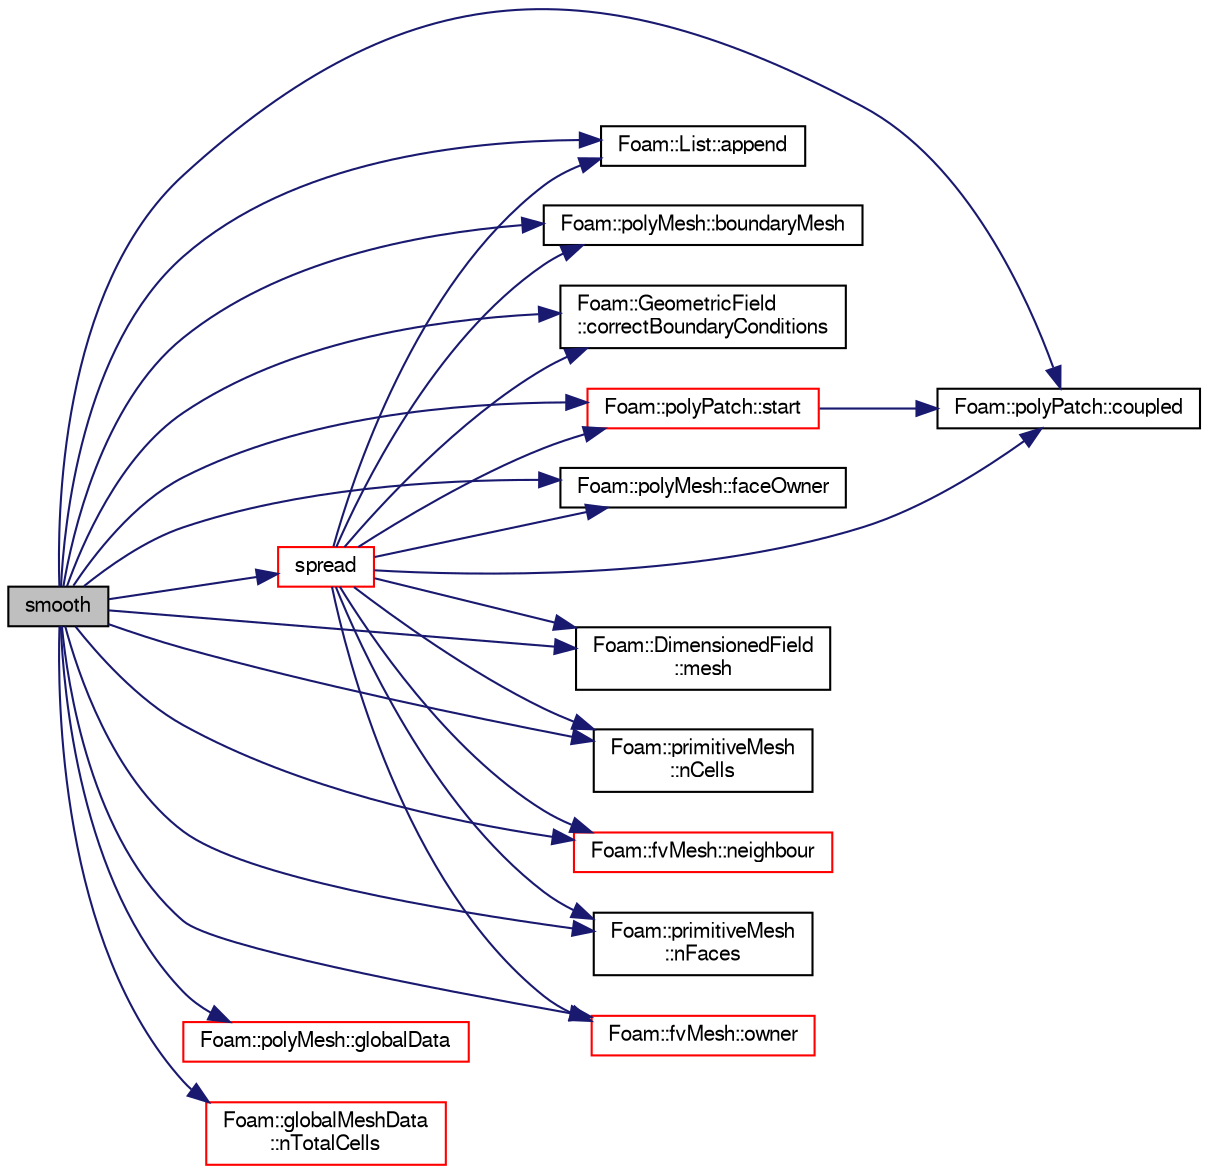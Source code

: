 digraph "smooth"
{
  bgcolor="transparent";
  edge [fontname="FreeSans",fontsize="10",labelfontname="FreeSans",labelfontsize="10"];
  node [fontname="FreeSans",fontsize="10",shape=record];
  rankdir="LR";
  Node19442 [label="smooth",height=0.2,width=0.4,color="black", fillcolor="grey75", style="filled", fontcolor="black"];
  Node19442 -> Node19443 [color="midnightblue",fontsize="10",style="solid",fontname="FreeSans"];
  Node19443 [label="Foam::List::append",height=0.2,width=0.4,color="black",URL="$a25694.html#a399dd2bf0d9a32016717dc90126f016b",tooltip="Append an element at the end of the list. "];
  Node19442 -> Node19444 [color="midnightblue",fontsize="10",style="solid",fontname="FreeSans"];
  Node19444 [label="Foam::polyMesh::boundaryMesh",height=0.2,width=0.4,color="black",URL="$a27410.html#a9f2b68c134340291eda6197f47f25484",tooltip="Return boundary mesh. "];
  Node19442 -> Node19445 [color="midnightblue",fontsize="10",style="solid",fontname="FreeSans"];
  Node19445 [label="Foam::GeometricField\l::correctBoundaryConditions",height=0.2,width=0.4,color="black",URL="$a22434.html#acaf6878ef900e593c4b20812f1b567d6",tooltip="Correct boundary field. "];
  Node19442 -> Node19446 [color="midnightblue",fontsize="10",style="solid",fontname="FreeSans"];
  Node19446 [label="Foam::polyPatch::coupled",height=0.2,width=0.4,color="black",URL="$a27478.html#a39c01db0e66d00fe0621a0c7e5fc4ead",tooltip="Return true if this patch is geometrically coupled (i.e. faces and. "];
  Node19442 -> Node19447 [color="midnightblue",fontsize="10",style="solid",fontname="FreeSans"];
  Node19447 [label="Foam::polyMesh::faceOwner",height=0.2,width=0.4,color="black",URL="$a27410.html#a57752b49bfee23ca1944c3fb0493974f",tooltip="Return face owner. "];
  Node19442 -> Node19448 [color="midnightblue",fontsize="10",style="solid",fontname="FreeSans"];
  Node19448 [label="Foam::polyMesh::globalData",height=0.2,width=0.4,color="red",URL="$a27410.html#a5e9cb8eb9e52843d336386b13423d19c",tooltip="Return parallel info. "];
  Node19442 -> Node19451 [color="midnightblue",fontsize="10",style="solid",fontname="FreeSans"];
  Node19451 [label="Foam::DimensionedField\l::mesh",height=0.2,width=0.4,color="black",URL="$a26390.html#a8f1110830348a1448a14ab5e3cf47e3b",tooltip="Return mesh. "];
  Node19442 -> Node19452 [color="midnightblue",fontsize="10",style="solid",fontname="FreeSans"];
  Node19452 [label="Foam::primitiveMesh\l::nCells",height=0.2,width=0.4,color="black",URL="$a27530.html#a13b94bdb0926552bf78ad5210a73a3d5"];
  Node19442 -> Node19453 [color="midnightblue",fontsize="10",style="solid",fontname="FreeSans"];
  Node19453 [label="Foam::fvMesh::neighbour",height=0.2,width=0.4,color="red",URL="$a22766.html#aab1a7f2af09b33005a527e107c7b3fad",tooltip="Internal face neighbour. "];
  Node19442 -> Node19522 [color="midnightblue",fontsize="10",style="solid",fontname="FreeSans"];
  Node19522 [label="Foam::primitiveMesh\l::nFaces",height=0.2,width=0.4,color="black",URL="$a27530.html#abe602c985a3c9ffa67176e969e77ca6f"];
  Node19442 -> Node19749 [color="midnightblue",fontsize="10",style="solid",fontname="FreeSans"];
  Node19749 [label="Foam::globalMeshData\l::nTotalCells",height=0.2,width=0.4,color="red",URL="$a27334.html#af5f312e4d0bc5cbcc088e7c247d3a97a",tooltip="Return total number of cells in decomposed mesh. "];
  Node19442 -> Node19467 [color="midnightblue",fontsize="10",style="solid",fontname="FreeSans"];
  Node19467 [label="Foam::fvMesh::owner",height=0.2,width=0.4,color="red",URL="$a22766.html#a16e7eb254c4fd2d1d7ac4d5d71f6c9f9",tooltip="Internal face owner. "];
  Node19442 -> Node19888 [color="midnightblue",fontsize="10",style="solid",fontname="FreeSans"];
  Node19888 [label="spread",height=0.2,width=0.4,color="red",URL="$a21134.html#a8a82f265e99ca3a2aa0d656f2388b991"];
  Node19888 -> Node19451 [color="midnightblue",fontsize="10",style="solid",fontname="FreeSans"];
  Node19888 -> Node19522 [color="midnightblue",fontsize="10",style="solid",fontname="FreeSans"];
  Node19888 -> Node19452 [color="midnightblue",fontsize="10",style="solid",fontname="FreeSans"];
  Node19888 -> Node19467 [color="midnightblue",fontsize="10",style="solid",fontname="FreeSans"];
  Node19888 -> Node19453 [color="midnightblue",fontsize="10",style="solid",fontname="FreeSans"];
  Node19888 -> Node19444 [color="midnightblue",fontsize="10",style="solid",fontname="FreeSans"];
  Node19888 -> Node19446 [color="midnightblue",fontsize="10",style="solid",fontname="FreeSans"];
  Node19888 -> Node19754 [color="midnightblue",fontsize="10",style="solid",fontname="FreeSans"];
  Node19754 [label="Foam::polyPatch::start",height=0.2,width=0.4,color="red",URL="$a27478.html#a6bfd3e3abb11e98bdb4b98671cec1234",tooltip="Return start label of this patch in the polyMesh face list. "];
  Node19754 -> Node19446 [color="midnightblue",fontsize="10",style="solid",fontname="FreeSans"];
  Node19888 -> Node19447 [color="midnightblue",fontsize="10",style="solid",fontname="FreeSans"];
  Node19888 -> Node19443 [color="midnightblue",fontsize="10",style="solid",fontname="FreeSans"];
  Node19888 -> Node19445 [color="midnightblue",fontsize="10",style="solid",fontname="FreeSans"];
  Node19442 -> Node19754 [color="midnightblue",fontsize="10",style="solid",fontname="FreeSans"];
}
